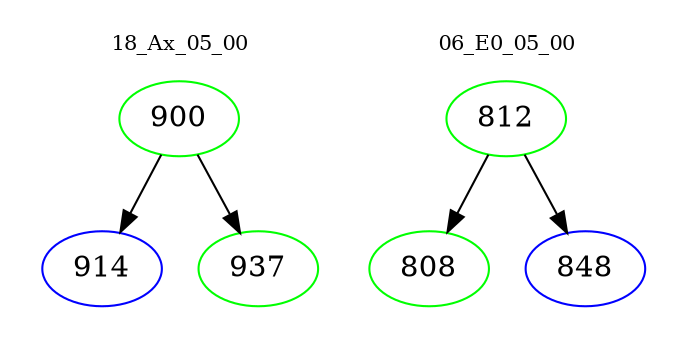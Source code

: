 digraph{
subgraph cluster_0 {
color = white
label = "18_Ax_05_00";
fontsize=10;
T0_900 [label="900", color="green"]
T0_900 -> T0_914 [color="black"]
T0_914 [label="914", color="blue"]
T0_900 -> T0_937 [color="black"]
T0_937 [label="937", color="green"]
}
subgraph cluster_1 {
color = white
label = "06_E0_05_00";
fontsize=10;
T1_812 [label="812", color="green"]
T1_812 -> T1_808 [color="black"]
T1_808 [label="808", color="green"]
T1_812 -> T1_848 [color="black"]
T1_848 [label="848", color="blue"]
}
}
